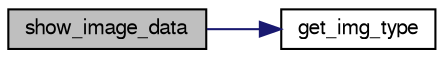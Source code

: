 digraph "show_image_data"
{
  edge [fontname="FreeSans",fontsize="10",labelfontname="FreeSans",labelfontsize="10"];
  node [fontname="FreeSans",fontsize="10",shape=record];
  rankdir="LR";
  Node1 [label="show_image_data",height=0.2,width=0.4,color="black", fillcolor="grey75", style="filled", fontcolor="black"];
  Node1 -> Node2 [color="midnightblue",fontsize="10",style="solid",fontname="FreeSans"];
  Node2 [label="get_img_type",height=0.2,width=0.4,color="black", fillcolor="white", style="filled",URL="$wedgebug_8c.html#a69f008f45f3a0f73b11058c394d3ce55"];
}
